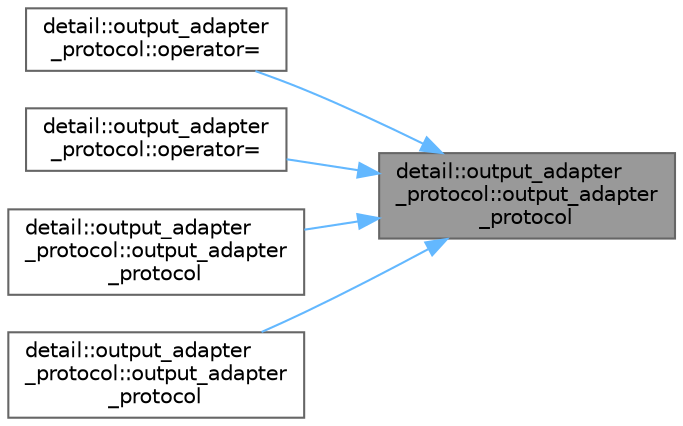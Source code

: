 digraph "detail::output_adapter_protocol::output_adapter_protocol"
{
 // LATEX_PDF_SIZE
  bgcolor="transparent";
  edge [fontname=Helvetica,fontsize=10,labelfontname=Helvetica,labelfontsize=10];
  node [fontname=Helvetica,fontsize=10,shape=box,height=0.2,width=0.4];
  rankdir="RL";
  Node1 [id="Node000001",label="detail::output_adapter\l_protocol::output_adapter\l_protocol",height=0.2,width=0.4,color="gray40", fillcolor="grey60", style="filled", fontcolor="black",tooltip=" "];
  Node1 -> Node2 [id="edge1_Node000001_Node000002",dir="back",color="steelblue1",style="solid",tooltip=" "];
  Node2 [id="Node000002",label="detail::output_adapter\l_protocol::operator=",height=0.2,width=0.4,color="grey40", fillcolor="white", style="filled",URL="$structdetail_1_1output__adapter__protocol.html#a4f9a119946157498ea36e1b92ec90a05",tooltip=" "];
  Node1 -> Node3 [id="edge2_Node000001_Node000003",dir="back",color="steelblue1",style="solid",tooltip=" "];
  Node3 [id="Node000003",label="detail::output_adapter\l_protocol::operator=",height=0.2,width=0.4,color="grey40", fillcolor="white", style="filled",URL="$structdetail_1_1output__adapter__protocol.html#ae2abfac28a47d21eb1ece0a2b7f06ff5",tooltip=" "];
  Node1 -> Node4 [id="edge3_Node000001_Node000004",dir="back",color="steelblue1",style="solid",tooltip=" "];
  Node4 [id="Node000004",label="detail::output_adapter\l_protocol::output_adapter\l_protocol",height=0.2,width=0.4,color="grey40", fillcolor="white", style="filled",URL="$structdetail_1_1output__adapter__protocol.html#a03466aec8b97f99d19e27f0f05c66655",tooltip=" "];
  Node1 -> Node5 [id="edge4_Node000001_Node000005",dir="back",color="steelblue1",style="solid",tooltip=" "];
  Node5 [id="Node000005",label="detail::output_adapter\l_protocol::output_adapter\l_protocol",height=0.2,width=0.4,color="grey40", fillcolor="white", style="filled",URL="$structdetail_1_1output__adapter__protocol.html#a641001ae666e338cb9753901a8a3ef91",tooltip=" "];
}
